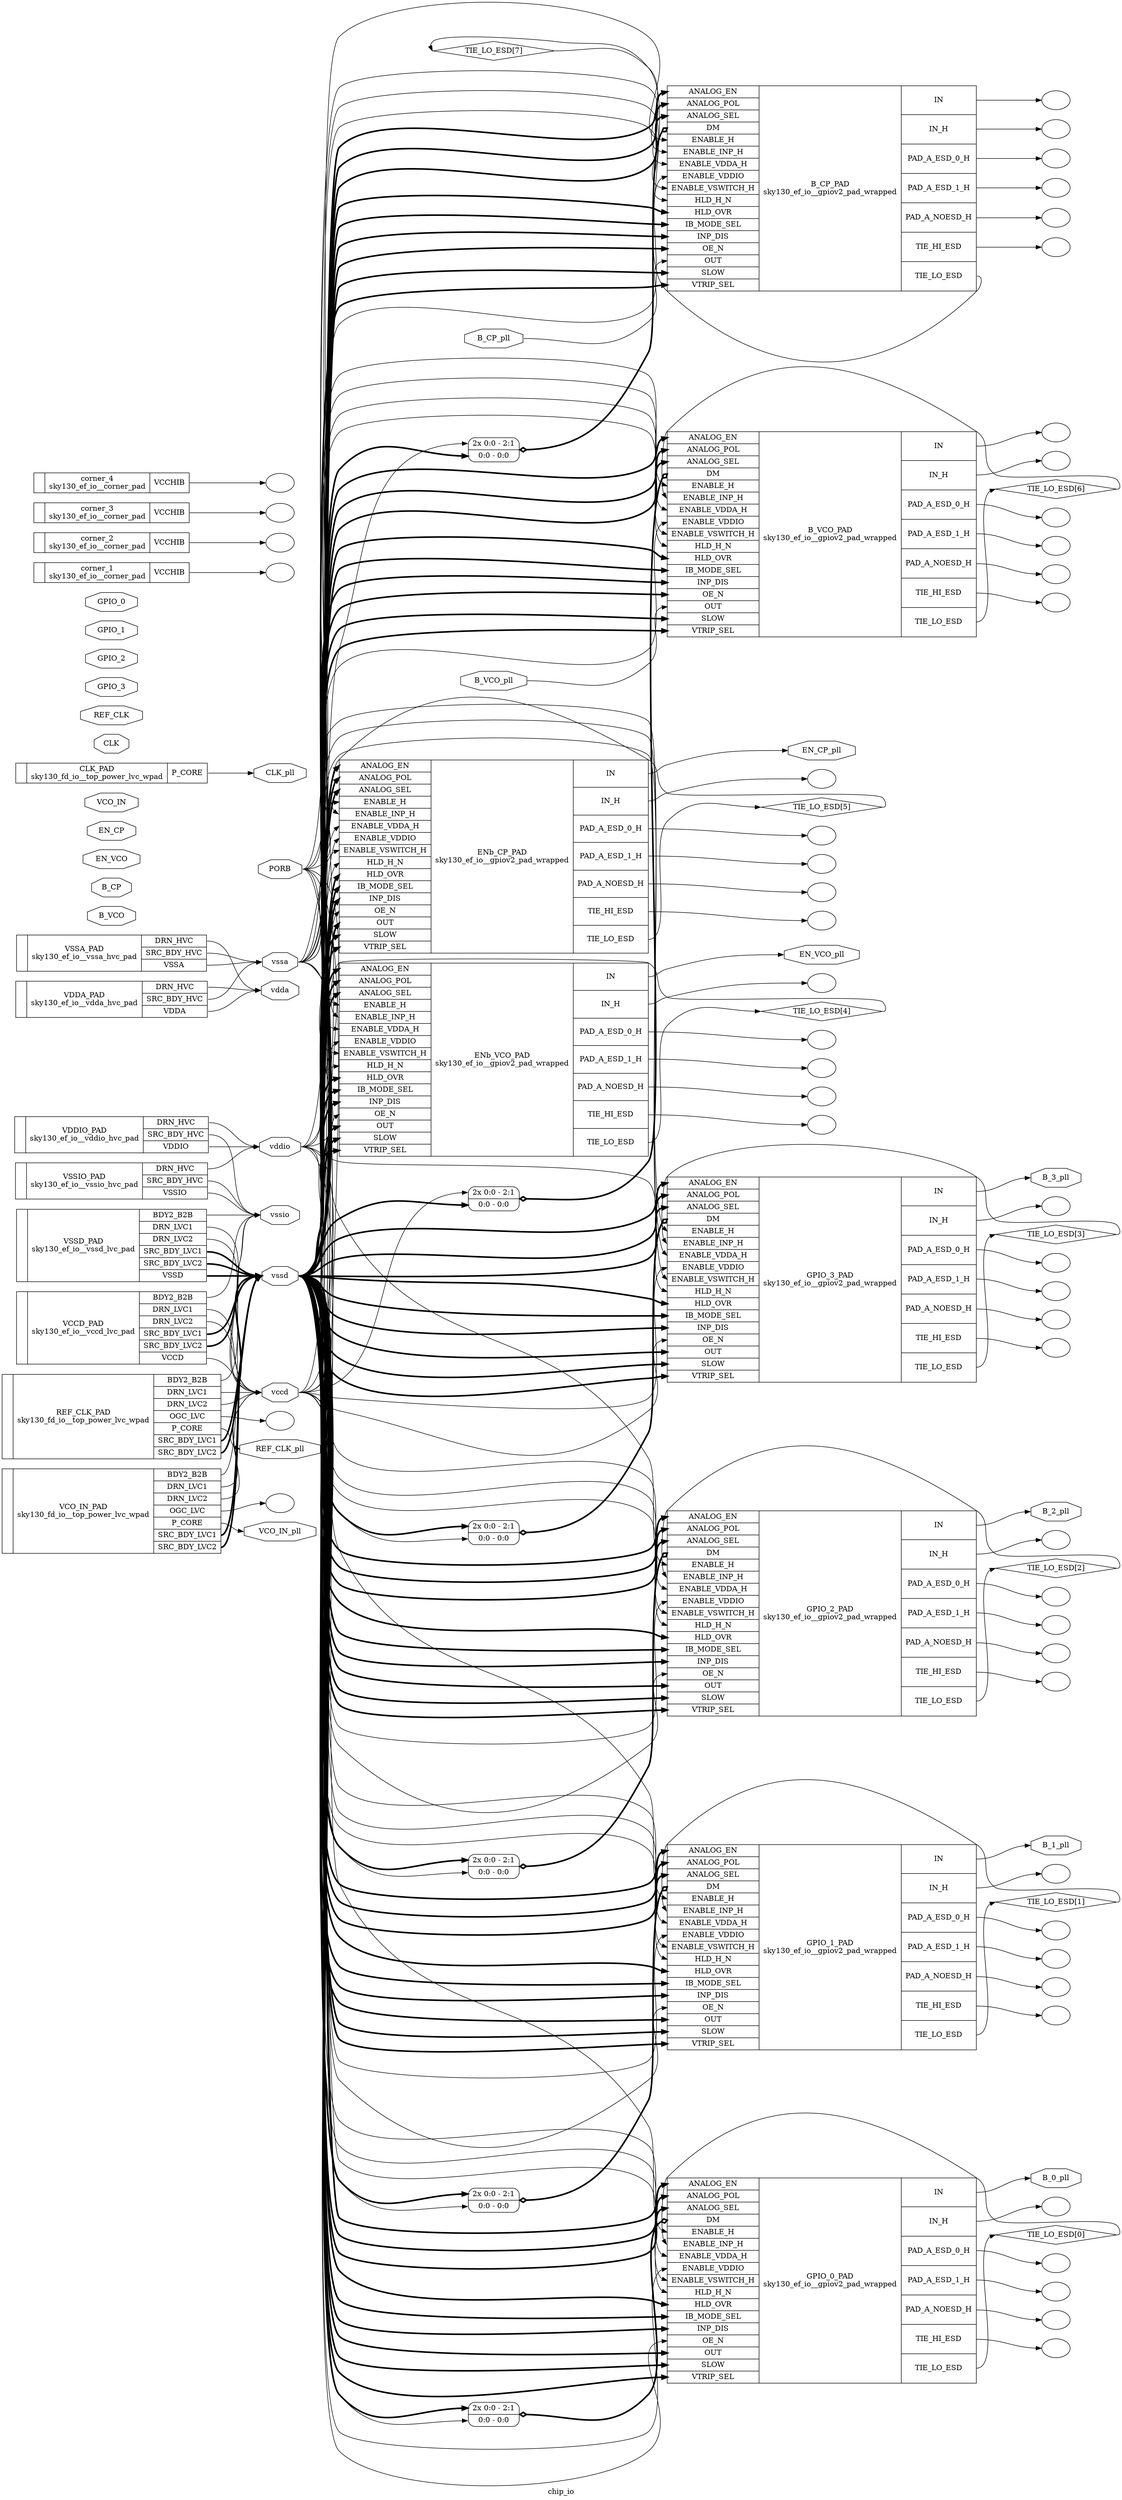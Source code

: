 digraph "chip_io" {
label="chip_io";
rankdir="LR";
remincross=true;
n1 [ shape=diamond, label="TIE_LO_ESD[7]", color="black", fontcolor="black" ];
n2 [ shape=diamond, label="TIE_LO_ESD[6]", color="black", fontcolor="black" ];
n3 [ shape=diamond, label="TIE_LO_ESD[5]", color="black", fontcolor="black" ];
n4 [ shape=diamond, label="TIE_LO_ESD[4]", color="black", fontcolor="black" ];
n5 [ shape=diamond, label="TIE_LO_ESD[3]", color="black", fontcolor="black" ];
n6 [ shape=diamond, label="TIE_LO_ESD[2]", color="black", fontcolor="black" ];
n7 [ shape=diamond, label="TIE_LO_ESD[1]", color="black", fontcolor="black" ];
n8 [ shape=diamond, label="TIE_LO_ESD[0]", color="black", fontcolor="black" ];
n9 [ shape=octagon, label="PORB", color="black", fontcolor="black" ];
n10 [ shape=octagon, label="vssa", color="black", fontcolor="black" ];
n11 [ shape=octagon, label="vdda", color="black", fontcolor="black" ];
n12 [ shape=octagon, label="vssio", color="black", fontcolor="black" ];
n13 [ shape=octagon, label="vddio", color="black", fontcolor="black" ];
n14 [ shape=octagon, label="vssd", color="black", fontcolor="black" ];
n15 [ shape=octagon, label="vccd", color="black", fontcolor="black" ];
n16 [ shape=octagon, label="B_VCO_pll", color="black", fontcolor="black" ];
n17 [ shape=octagon, label="B_VCO", color="black", fontcolor="black" ];
n18 [ shape=octagon, label="B_CP_pll", color="black", fontcolor="black" ];
n19 [ shape=octagon, label="B_CP", color="black", fontcolor="black" ];
n20 [ shape=octagon, label="EN_VCO_pll", color="black", fontcolor="black" ];
n21 [ shape=octagon, label="EN_VCO", color="black", fontcolor="black" ];
n22 [ shape=octagon, label="EN_CP_pll", color="black", fontcolor="black" ];
n23 [ shape=octagon, label="EN_CP", color="black", fontcolor="black" ];
n24 [ shape=octagon, label="VCO_IN_pll", color="black", fontcolor="black" ];
n25 [ shape=octagon, label="VCO_IN", color="black", fontcolor="black" ];
n26 [ shape=octagon, label="CLK_pll", color="black", fontcolor="black" ];
n27 [ shape=octagon, label="CLK", color="black", fontcolor="black" ];
n28 [ shape=octagon, label="REF_CLK_pll", color="black", fontcolor="black" ];
n29 [ shape=octagon, label="REF_CLK", color="black", fontcolor="black" ];
n30 [ shape=octagon, label="B_3_pll", color="black", fontcolor="black" ];
n31 [ shape=octagon, label="B_2_pll", color="black", fontcolor="black" ];
n32 [ shape=octagon, label="B_1_pll", color="black", fontcolor="black" ];
n33 [ shape=octagon, label="B_0_pll", color="black", fontcolor="black" ];
n34 [ shape=octagon, label="GPIO_3", color="black", fontcolor="black" ];
n35 [ shape=octagon, label="GPIO_2", color="black", fontcolor="black" ];
n36 [ shape=octagon, label="GPIO_1", color="black", fontcolor="black" ];
n37 [ shape=octagon, label="GPIO_0", color="black", fontcolor="black" ];
v0 [ label="" ];
c39 [ shape=record, label="{{}|corner_1\nsky130_ef_io__corner_pad|{<p38> VCCHIB}}" ];
v1 [ label="" ];
c40 [ shape=record, label="{{}|corner_2\nsky130_ef_io__corner_pad|{<p38> VCCHIB}}" ];
v2 [ label="" ];
c41 [ shape=record, label="{{}|corner_3\nsky130_ef_io__corner_pad|{<p38> VCCHIB}}" ];
v3 [ label="" ];
c42 [ shape=record, label="{{}|corner_4\nsky130_ef_io__corner_pad|{<p38> VCCHIB}}" ];
c46 [ shape=record, label="{{}|VSSA_PAD\nsky130_ef_io__vssa_hvc_pad|{<p43> DRN_HVC|<p44> SRC_BDY_HVC|<p45> VSSA}}" ];
c48 [ shape=record, label="{{}|VDDA_PAD\nsky130_ef_io__vdda_hvc_pad|{<p43> DRN_HVC|<p44> SRC_BDY_HVC|<p47> VDDA}}" ];
c50 [ shape=record, label="{{}|VSSIO_PAD\nsky130_ef_io__vssio_hvc_pad|{<p43> DRN_HVC|<p44> SRC_BDY_HVC|<p49> VSSIO}}" ];
c52 [ shape=record, label="{{}|VDDIO_PAD\nsky130_ef_io__vddio_hvc_pad|{<p43> DRN_HVC|<p44> SRC_BDY_HVC|<p51> VDDIO}}" ];
c59 [ shape=record, label="{{}|VSSD_PAD\nsky130_ef_io__vssd_lvc_pad|{<p53> BDY2_B2B|<p54> DRN_LVC1|<p55> DRN_LVC2|<p56> SRC_BDY_LVC1|<p57> SRC_BDY_LVC2|<p58> VSSD}}" ];
c61 [ shape=record, label="{{}|VCCD_PAD\nsky130_ef_io__vccd_lvc_pad|{<p53> BDY2_B2B|<p54> DRN_LVC1|<p55> DRN_LVC2|<p56> SRC_BDY_LVC1|<p57> SRC_BDY_LVC2|<p60> VCCD}}" ];
c63 [ shape=record, label="{{}|CLK_PAD\nsky130_fd_io__top_power_lvc_wpad|{<p62> P_CORE}}" ];
v4 [ label="" ];
c65 [ shape=record, label="{{}|REF_CLK_PAD\nsky130_fd_io__top_power_lvc_wpad|{<p53> BDY2_B2B|<p54> DRN_LVC1|<p55> DRN_LVC2|<p64> OGC_LVC|<p62> P_CORE|<p56> SRC_BDY_LVC1|<p57> SRC_BDY_LVC2}}" ];
v5 [ label="" ];
c66 [ shape=record, label="{{}|VCO_IN_PAD\nsky130_fd_io__top_power_lvc_wpad|{<p53> BDY2_B2B|<p54> DRN_LVC1|<p55> DRN_LVC2|<p64> OGC_LVC|<p62> P_CORE|<p56> SRC_BDY_LVC1|<p57> SRC_BDY_LVC2}}" ];
v6 [ label="" ];
v7 [ label="" ];
v9 [ label="" ];
v10 [ label="" ];
v11 [ label="" ];
v12 [ label="" ];
c91 [ shape=record, label="{{<p67> ANALOG_EN|<p68> ANALOG_POL|<p69> ANALOG_SEL|<p70> DM|<p71> ENABLE_H|<p72> ENABLE_INP_H|<p73> ENABLE_VDDA_H|<p74> ENABLE_VDDIO|<p75> ENABLE_VSWITCH_H|<p76> HLD_H_N|<p77> HLD_OVR|<p78> IB_MODE_SEL|<p79> INP_DIS|<p80> OE_N|<p81> OUT|<p82> SLOW|<p83> VTRIP_SEL}|B_CP_PAD\nsky130_ef_io__gpiov2_pad_wrapped|{<p84> IN|<p85> IN_H|<p86> PAD_A_ESD_0_H|<p87> PAD_A_ESD_1_H|<p88> PAD_A_NOESD_H|<p89> TIE_HI_ESD|<p90> TIE_LO_ESD}}" ];
x8 [ shape=record, style=rounded, label="<s2> 2x 0:0 - 2:1 |<s0> 0:0 - 0:0 " ];
x8:e -> c91:p70:w [arrowhead=odiamond, arrowtail=odiamond, dir=both, color="black", style="setlinewidth(3)", label=""];
v13 [ label="" ];
v14 [ label="" ];
v16 [ label="" ];
v17 [ label="" ];
v18 [ label="" ];
v19 [ label="" ];
c92 [ shape=record, label="{{<p67> ANALOG_EN|<p68> ANALOG_POL|<p69> ANALOG_SEL|<p70> DM|<p71> ENABLE_H|<p72> ENABLE_INP_H|<p73> ENABLE_VDDA_H|<p74> ENABLE_VDDIO|<p75> ENABLE_VSWITCH_H|<p76> HLD_H_N|<p77> HLD_OVR|<p78> IB_MODE_SEL|<p79> INP_DIS|<p80> OE_N|<p81> OUT|<p82> SLOW|<p83> VTRIP_SEL}|B_VCO_PAD\nsky130_ef_io__gpiov2_pad_wrapped|{<p84> IN|<p85> IN_H|<p86> PAD_A_ESD_0_H|<p87> PAD_A_ESD_1_H|<p88> PAD_A_NOESD_H|<p89> TIE_HI_ESD|<p90> TIE_LO_ESD}}" ];
x15 [ shape=record, style=rounded, label="<s2> 2x 0:0 - 2:1 |<s0> 0:0 - 0:0 " ];
x15:e -> c92:p70:w [arrowhead=odiamond, arrowtail=odiamond, dir=both, color="black", style="setlinewidth(3)", label=""];
v20 [ label="" ];
v21 [ label="" ];
v22 [ label="" ];
v23 [ label="" ];
v24 [ label="" ];
c93 [ shape=record, label="{{<p67> ANALOG_EN|<p68> ANALOG_POL|<p69> ANALOG_SEL|<p71> ENABLE_H|<p72> ENABLE_INP_H|<p73> ENABLE_VDDA_H|<p74> ENABLE_VDDIO|<p75> ENABLE_VSWITCH_H|<p76> HLD_H_N|<p77> HLD_OVR|<p78> IB_MODE_SEL|<p79> INP_DIS|<p80> OE_N|<p81> OUT|<p82> SLOW|<p83> VTRIP_SEL}|ENb_CP_PAD\nsky130_ef_io__gpiov2_pad_wrapped|{<p84> IN|<p85> IN_H|<p86> PAD_A_ESD_0_H|<p87> PAD_A_ESD_1_H|<p88> PAD_A_NOESD_H|<p89> TIE_HI_ESD|<p90> TIE_LO_ESD}}" ];
v25 [ label="" ];
v26 [ label="" ];
v27 [ label="" ];
v28 [ label="" ];
v29 [ label="" ];
c94 [ shape=record, label="{{<p67> ANALOG_EN|<p68> ANALOG_POL|<p69> ANALOG_SEL|<p71> ENABLE_H|<p72> ENABLE_INP_H|<p73> ENABLE_VDDA_H|<p74> ENABLE_VDDIO|<p75> ENABLE_VSWITCH_H|<p76> HLD_H_N|<p77> HLD_OVR|<p78> IB_MODE_SEL|<p79> INP_DIS|<p80> OE_N|<p81> OUT|<p82> SLOW|<p83> VTRIP_SEL}|ENb_VCO_PAD\nsky130_ef_io__gpiov2_pad_wrapped|{<p84> IN|<p85> IN_H|<p86> PAD_A_ESD_0_H|<p87> PAD_A_ESD_1_H|<p88> PAD_A_NOESD_H|<p89> TIE_HI_ESD|<p90> TIE_LO_ESD}}" ];
v30 [ label="" ];
v32 [ label="" ];
v33 [ label="" ];
v34 [ label="" ];
v35 [ label="" ];
c95 [ shape=record, label="{{<p67> ANALOG_EN|<p68> ANALOG_POL|<p69> ANALOG_SEL|<p70> DM|<p71> ENABLE_H|<p72> ENABLE_INP_H|<p73> ENABLE_VDDA_H|<p74> ENABLE_VDDIO|<p75> ENABLE_VSWITCH_H|<p76> HLD_H_N|<p77> HLD_OVR|<p78> IB_MODE_SEL|<p79> INP_DIS|<p80> OE_N|<p81> OUT|<p82> SLOW|<p83> VTRIP_SEL}|GPIO_3_PAD\nsky130_ef_io__gpiov2_pad_wrapped|{<p84> IN|<p85> IN_H|<p86> PAD_A_ESD_0_H|<p87> PAD_A_ESD_1_H|<p88> PAD_A_NOESD_H|<p89> TIE_HI_ESD|<p90> TIE_LO_ESD}}" ];
x31 [ shape=record, style=rounded, label="<s2> 2x 0:0 - 2:1 |<s0> 0:0 - 0:0 " ];
x31:e -> c95:p70:w [arrowhead=odiamond, arrowtail=odiamond, dir=both, color="black", style="setlinewidth(3)", label=""];
v36 [ label="" ];
v38 [ label="" ];
v39 [ label="" ];
v40 [ label="" ];
v41 [ label="" ];
c96 [ shape=record, label="{{<p67> ANALOG_EN|<p68> ANALOG_POL|<p69> ANALOG_SEL|<p70> DM|<p71> ENABLE_H|<p72> ENABLE_INP_H|<p73> ENABLE_VDDA_H|<p74> ENABLE_VDDIO|<p75> ENABLE_VSWITCH_H|<p76> HLD_H_N|<p77> HLD_OVR|<p78> IB_MODE_SEL|<p79> INP_DIS|<p80> OE_N|<p81> OUT|<p82> SLOW|<p83> VTRIP_SEL}|GPIO_2_PAD\nsky130_ef_io__gpiov2_pad_wrapped|{<p84> IN|<p85> IN_H|<p86> PAD_A_ESD_0_H|<p87> PAD_A_ESD_1_H|<p88> PAD_A_NOESD_H|<p89> TIE_HI_ESD|<p90> TIE_LO_ESD}}" ];
x37 [ shape=record, style=rounded, label="<s2> 2x 0:0 - 2:1 |<s0> 0:0 - 0:0 " ];
x37:e -> c96:p70:w [arrowhead=odiamond, arrowtail=odiamond, dir=both, color="black", style="setlinewidth(3)", label=""];
v42 [ label="" ];
v44 [ label="" ];
v45 [ label="" ];
v46 [ label="" ];
v47 [ label="" ];
c97 [ shape=record, label="{{<p67> ANALOG_EN|<p68> ANALOG_POL|<p69> ANALOG_SEL|<p70> DM|<p71> ENABLE_H|<p72> ENABLE_INP_H|<p73> ENABLE_VDDA_H|<p74> ENABLE_VDDIO|<p75> ENABLE_VSWITCH_H|<p76> HLD_H_N|<p77> HLD_OVR|<p78> IB_MODE_SEL|<p79> INP_DIS|<p80> OE_N|<p81> OUT|<p82> SLOW|<p83> VTRIP_SEL}|GPIO_1_PAD\nsky130_ef_io__gpiov2_pad_wrapped|{<p84> IN|<p85> IN_H|<p86> PAD_A_ESD_0_H|<p87> PAD_A_ESD_1_H|<p88> PAD_A_NOESD_H|<p89> TIE_HI_ESD|<p90> TIE_LO_ESD}}" ];
x43 [ shape=record, style=rounded, label="<s2> 2x 0:0 - 2:1 |<s0> 0:0 - 0:0 " ];
x43:e -> c97:p70:w [arrowhead=odiamond, arrowtail=odiamond, dir=both, color="black", style="setlinewidth(3)", label=""];
v48 [ label="" ];
v50 [ label="" ];
v51 [ label="" ];
v52 [ label="" ];
v53 [ label="" ];
c98 [ shape=record, label="{{<p67> ANALOG_EN|<p68> ANALOG_POL|<p69> ANALOG_SEL|<p70> DM|<p71> ENABLE_H|<p72> ENABLE_INP_H|<p73> ENABLE_VDDA_H|<p74> ENABLE_VDDIO|<p75> ENABLE_VSWITCH_H|<p76> HLD_H_N|<p77> HLD_OVR|<p78> IB_MODE_SEL|<p79> INP_DIS|<p80> OE_N|<p81> OUT|<p82> SLOW|<p83> VTRIP_SEL}|GPIO_0_PAD\nsky130_ef_io__gpiov2_pad_wrapped|{<p84> IN|<p85> IN_H|<p86> PAD_A_ESD_0_H|<p87> PAD_A_ESD_1_H|<p88> PAD_A_NOESD_H|<p89> TIE_HI_ESD|<p90> TIE_LO_ESD}}" ];
x49 [ shape=record, style=rounded, label="<s2> 2x 0:0 - 2:1 |<s0> 0:0 - 0:0 " ];
x49:e -> c98:p70:w [arrowhead=odiamond, arrowtail=odiamond, dir=both, color="black", style="setlinewidth(3)", label=""];
c91:p90:e -> n1:w [color="black", label=""];
n1:e -> c91:p72:w [color="black", label=""];
c46:p44:e -> n10:w [color="black", label=""];
c46:p45:e -> n10:w [color="black", label=""];
c48:p44:e -> n10:w [color="black", label=""];
n10:e -> c91:p73:w [color="black", label=""];
n10:e -> c91:p75:w [color="black", label=""];
n10:e -> c92:p73:w [color="black", label=""];
n10:e -> c92:p75:w [color="black", label=""];
n10:e -> c93:p73:w [color="black", label=""];
n10:e -> c93:p75:w [color="black", label=""];
n10:e -> c94:p73:w [color="black", label=""];
n10:e -> c94:p75:w [color="black", label=""];
n10:e -> c95:p73:w [color="black", label=""];
n10:e -> c95:p75:w [color="black", label=""];
n10:e -> c96:p73:w [color="black", label=""];
n10:e -> c96:p75:w [color="black", label=""];
n10:e -> c97:p73:w [color="black", label=""];
n10:e -> c97:p75:w [color="black", label=""];
n10:e -> c98:p73:w [color="black", label=""];
n10:e -> c98:p75:w [color="black", label=""];
c46:p43:e -> n11:w [color="black", label=""];
c48:p43:e -> n11:w [color="black", label=""];
c48:p47:e -> n11:w [color="black", label=""];
c50:p44:e -> n12:w [color="black", label=""];
c50:p49:e -> n12:w [color="black", label=""];
c52:p44:e -> n12:w [color="black", label=""];
c59:p53:e -> n12:w [color="black", label=""];
c61:p53:e -> n12:w [color="black", label=""];
c65:p53:e -> n12:w [color="black", label=""];
c66:p53:e -> n12:w [color="black", label=""];
c50:p43:e -> n13:w [color="black", label=""];
c52:p43:e -> n13:w [color="black", label=""];
c52:p51:e -> n13:w [color="black", label=""];
n13:e -> c91:p76:w [color="black", label=""];
n13:e -> c92:p76:w [color="black", label=""];
n13:e -> c93:p76:w [color="black", label=""];
n13:e -> c94:p76:w [color="black", label=""];
n13:e -> c95:p76:w [color="black", label=""];
n13:e -> c96:p76:w [color="black", label=""];
n13:e -> c97:p76:w [color="black", label=""];
n13:e -> c98:p76:w [color="black", label=""];
c59:p56:e -> n14:w [color="black", style="setlinewidth(3)", label=""];
c59:p57:e -> n14:w [color="black", style="setlinewidth(3)", label=""];
c59:p58:e -> n14:w [color="black", style="setlinewidth(3)", label=""];
c61:p56:e -> n14:w [color="black", style="setlinewidth(3)", label=""];
c61:p57:e -> n14:w [color="black", style="setlinewidth(3)", label=""];
c65:p56:e -> n14:w [color="black", style="setlinewidth(3)", label=""];
c65:p57:e -> n14:w [color="black", style="setlinewidth(3)", label=""];
c66:p56:e -> n14:w [color="black", style="setlinewidth(3)", label=""];
c66:p57:e -> n14:w [color="black", style="setlinewidth(3)", label=""];
n14:e -> c91:p67:w [color="black", style="setlinewidth(3)", label=""];
n14:e -> c91:p68:w [color="black", style="setlinewidth(3)", label=""];
n14:e -> c91:p69:w [color="black", style="setlinewidth(3)", label=""];
n14:e -> c91:p77:w [color="black", style="setlinewidth(3)", label=""];
n14:e -> c91:p78:w [color="black", style="setlinewidth(3)", label=""];
n14:e -> c91:p79:w [color="black", style="setlinewidth(3)", label=""];
n14:e -> c91:p80:w [color="black", style="setlinewidth(3)", label=""];
n14:e -> c91:p82:w [color="black", style="setlinewidth(3)", label=""];
n14:e -> c91:p83:w [color="black", style="setlinewidth(3)", label=""];
n14:e -> c92:p67:w [color="black", style="setlinewidth(3)", label=""];
n14:e -> c92:p68:w [color="black", style="setlinewidth(3)", label=""];
n14:e -> c92:p69:w [color="black", style="setlinewidth(3)", label=""];
n14:e -> c92:p77:w [color="black", style="setlinewidth(3)", label=""];
n14:e -> c92:p78:w [color="black", style="setlinewidth(3)", label=""];
n14:e -> c92:p79:w [color="black", style="setlinewidth(3)", label=""];
n14:e -> c92:p80:w [color="black", style="setlinewidth(3)", label=""];
n14:e -> c92:p82:w [color="black", style="setlinewidth(3)", label=""];
n14:e -> c92:p83:w [color="black", style="setlinewidth(3)", label=""];
n14:e -> c93:p67:w [color="black", style="setlinewidth(3)", label=""];
n14:e -> c93:p68:w [color="black", style="setlinewidth(3)", label=""];
n14:e -> c93:p69:w [color="black", style="setlinewidth(3)", label=""];
n14:e -> c93:p77:w [color="black", style="setlinewidth(3)", label=""];
n14:e -> c93:p78:w [color="black", style="setlinewidth(3)", label=""];
n14:e -> c93:p79:w [color="black", style="setlinewidth(3)", label=""];
n14:e -> c93:p81:w [color="black", style="setlinewidth(3)", label=""];
n14:e -> c93:p82:w [color="black", style="setlinewidth(3)", label=""];
n14:e -> c93:p83:w [color="black", style="setlinewidth(3)", label=""];
n14:e -> c94:p67:w [color="black", style="setlinewidth(3)", label=""];
n14:e -> c94:p68:w [color="black", style="setlinewidth(3)", label=""];
n14:e -> c94:p69:w [color="black", style="setlinewidth(3)", label=""];
n14:e -> c94:p77:w [color="black", style="setlinewidth(3)", label=""];
n14:e -> c94:p78:w [color="black", style="setlinewidth(3)", label=""];
n14:e -> c94:p79:w [color="black", style="setlinewidth(3)", label=""];
n14:e -> c94:p81:w [color="black", style="setlinewidth(3)", label=""];
n14:e -> c94:p82:w [color="black", style="setlinewidth(3)", label=""];
n14:e -> c94:p83:w [color="black", style="setlinewidth(3)", label=""];
n14:e -> c95:p67:w [color="black", style="setlinewidth(3)", label=""];
n14:e -> c95:p68:w [color="black", style="setlinewidth(3)", label=""];
n14:e -> c95:p69:w [color="black", style="setlinewidth(3)", label=""];
n14:e -> c95:p77:w [color="black", style="setlinewidth(3)", label=""];
n14:e -> c95:p78:w [color="black", style="setlinewidth(3)", label=""];
n14:e -> c95:p79:w [color="black", style="setlinewidth(3)", label=""];
n14:e -> c95:p81:w [color="black", style="setlinewidth(3)", label=""];
n14:e -> c95:p82:w [color="black", style="setlinewidth(3)", label=""];
n14:e -> c95:p83:w [color="black", style="setlinewidth(3)", label=""];
n14:e -> c96:p67:w [color="black", style="setlinewidth(3)", label=""];
n14:e -> c96:p68:w [color="black", style="setlinewidth(3)", label=""];
n14:e -> c96:p69:w [color="black", style="setlinewidth(3)", label=""];
n14:e -> c96:p77:w [color="black", style="setlinewidth(3)", label=""];
n14:e -> c96:p78:w [color="black", style="setlinewidth(3)", label=""];
n14:e -> c96:p79:w [color="black", style="setlinewidth(3)", label=""];
n14:e -> c96:p81:w [color="black", style="setlinewidth(3)", label=""];
n14:e -> c96:p82:w [color="black", style="setlinewidth(3)", label=""];
n14:e -> c96:p83:w [color="black", style="setlinewidth(3)", label=""];
n14:e -> c97:p67:w [color="black", style="setlinewidth(3)", label=""];
n14:e -> c97:p68:w [color="black", style="setlinewidth(3)", label=""];
n14:e -> c97:p69:w [color="black", style="setlinewidth(3)", label=""];
n14:e -> c97:p77:w [color="black", style="setlinewidth(3)", label=""];
n14:e -> c97:p78:w [color="black", style="setlinewidth(3)", label=""];
n14:e -> c97:p79:w [color="black", style="setlinewidth(3)", label=""];
n14:e -> c97:p81:w [color="black", style="setlinewidth(3)", label=""];
n14:e -> c97:p82:w [color="black", style="setlinewidth(3)", label=""];
n14:e -> c97:p83:w [color="black", style="setlinewidth(3)", label=""];
n14:e -> c98:p67:w [color="black", style="setlinewidth(3)", label=""];
n14:e -> c98:p68:w [color="black", style="setlinewidth(3)", label=""];
n14:e -> c98:p69:w [color="black", style="setlinewidth(3)", label=""];
n14:e -> c98:p77:w [color="black", style="setlinewidth(3)", label=""];
n14:e -> c98:p78:w [color="black", style="setlinewidth(3)", label=""];
n14:e -> c98:p79:w [color="black", style="setlinewidth(3)", label=""];
n14:e -> c98:p81:w [color="black", style="setlinewidth(3)", label=""];
n14:e -> c98:p82:w [color="black", style="setlinewidth(3)", label=""];
n14:e -> c98:p83:w [color="black", style="setlinewidth(3)", label=""];
n14:e -> x15:s0:w [color="black", style="setlinewidth(3)", label=""];
n14:e -> x31:s2:w [color="black", style="setlinewidth(3)", label=""];
n14:e -> x37:s2:w [color="black", style="setlinewidth(3)", label=""];
n14:e -> x43:s2:w [color="black", style="setlinewidth(3)", label=""];
n14:e -> x49:s2:w [color="black", style="setlinewidth(3)", label=""];
n14:e -> x8:s0:w [color="black", style="setlinewidth(3)", label=""];
c59:p54:e -> n15:w [color="black", label=""];
c59:p55:e -> n15:w [color="black", label=""];
c61:p54:e -> n15:w [color="black", label=""];
c61:p55:e -> n15:w [color="black", label=""];
c61:p60:e -> n15:w [color="black", label=""];
c65:p54:e -> n15:w [color="black", label=""];
c65:p55:e -> n15:w [color="black", label=""];
c66:p54:e -> n15:w [color="black", label=""];
c66:p55:e -> n15:w [color="black", label=""];
n15:e -> c91:p74:w [color="black", label=""];
n15:e -> c92:p74:w [color="black", label=""];
n15:e -> c93:p74:w [color="black", label=""];
n15:e -> c93:p80:w [color="black", label=""];
n15:e -> c94:p74:w [color="black", label=""];
n15:e -> c94:p80:w [color="black", label=""];
n15:e -> c95:p74:w [color="black", label=""];
n15:e -> c95:p80:w [color="black", label=""];
n15:e -> c96:p74:w [color="black", label=""];
n15:e -> c96:p80:w [color="black", label=""];
n15:e -> c97:p74:w [color="black", label=""];
n15:e -> c97:p80:w [color="black", label=""];
n15:e -> c98:p74:w [color="black", label=""];
n15:e -> c98:p80:w [color="black", label=""];
n15:e -> x15:s2:w [color="black", label=""];
n15:e -> x31:s0:w [color="black", label=""];
n15:e -> x37:s0:w [color="black", label=""];
n15:e -> x43:s0:w [color="black", label=""];
n15:e -> x49:s0:w [color="black", label=""];
n15:e -> x8:s2:w [color="black", label=""];
n16:e -> c92:p81:w [color="black", label=""];
n18:e -> c91:p81:w [color="black", label=""];
c92:p90:e -> n2:w [color="black", label=""];
n2:e -> c92:p72:w [color="black", label=""];
c94:p84:e -> n20:w [color="black", label=""];
c93:p84:e -> n22:w [color="black", label=""];
c66:p62:e -> n24:w [color="black", label=""];
c63:p62:e -> n26:w [color="black", label=""];
c65:p62:e -> n28:w [color="black", label=""];
c93:p90:e -> n3:w [color="black", label=""];
n3:e -> c93:p72:w [color="black", label=""];
c95:p84:e -> n30:w [color="black", label=""];
c96:p84:e -> n31:w [color="black", label=""];
c97:p84:e -> n32:w [color="black", label=""];
c98:p84:e -> n33:w [color="black", label=""];
c94:p90:e -> n4:w [color="black", label=""];
n4:e -> c94:p72:w [color="black", label=""];
c95:p90:e -> n5:w [color="black", label=""];
n5:e -> c95:p72:w [color="black", label=""];
c96:p90:e -> n6:w [color="black", label=""];
n6:e -> c96:p72:w [color="black", label=""];
c97:p90:e -> n7:w [color="black", label=""];
n7:e -> c97:p72:w [color="black", label=""];
c98:p90:e -> n8:w [color="black", label=""];
n8:e -> c98:p72:w [color="black", label=""];
n9:e -> c91:p71:w [color="black", label=""];
n9:e -> c92:p71:w [color="black", label=""];
n9:e -> c93:p71:w [color="black", label=""];
n9:e -> c94:p71:w [color="black", label=""];
n9:e -> c95:p71:w [color="black", label=""];
n9:e -> c96:p71:w [color="black", label=""];
n9:e -> c97:p71:w [color="black", label=""];
n9:e -> c98:p71:w [color="black", label=""];
c39:p38:e -> v0:w [color="black", label=""];
c40:p38:e -> v1:w [color="black", label=""];
c91:p86:e -> v10:w [color="black", label=""];
c91:p88:e -> v11:w [color="black", label=""];
c91:p85:e -> v12:w [color="black", label=""];
c92:p89:e -> v13:w [color="black", label=""];
c92:p84:e -> v14:w [color="black", label=""];
c92:p87:e -> v16:w [color="black", label=""];
c92:p86:e -> v17:w [color="black", label=""];
c92:p88:e -> v18:w [color="black", label=""];
c92:p85:e -> v19:w [color="black", label=""];
c41:p38:e -> v2:w [color="black", label=""];
c93:p89:e -> v20:w [color="black", label=""];
c93:p87:e -> v21:w [color="black", label=""];
c93:p86:e -> v22:w [color="black", label=""];
c93:p88:e -> v23:w [color="black", label=""];
c93:p85:e -> v24:w [color="black", label=""];
c94:p89:e -> v25:w [color="black", label=""];
c94:p87:e -> v26:w [color="black", label=""];
c94:p86:e -> v27:w [color="black", label=""];
c94:p88:e -> v28:w [color="black", label=""];
c94:p85:e -> v29:w [color="black", label=""];
c42:p38:e -> v3:w [color="black", label=""];
c95:p89:e -> v30:w [color="black", label=""];
c95:p87:e -> v32:w [color="black", label=""];
c95:p86:e -> v33:w [color="black", label=""];
c95:p88:e -> v34:w [color="black", label=""];
c95:p85:e -> v35:w [color="black", label=""];
c96:p89:e -> v36:w [color="black", label=""];
c96:p87:e -> v38:w [color="black", label=""];
c96:p86:e -> v39:w [color="black", label=""];
c65:p64:e -> v4:w [color="black", label=""];
c96:p88:e -> v40:w [color="black", label=""];
c96:p85:e -> v41:w [color="black", label=""];
c97:p89:e -> v42:w [color="black", label=""];
c97:p87:e -> v44:w [color="black", label=""];
c97:p86:e -> v45:w [color="black", label=""];
c97:p88:e -> v46:w [color="black", label=""];
c97:p85:e -> v47:w [color="black", label=""];
c98:p89:e -> v48:w [color="black", label=""];
c66:p64:e -> v5:w [color="black", label=""];
c98:p87:e -> v50:w [color="black", label=""];
c98:p86:e -> v51:w [color="black", label=""];
c98:p88:e -> v52:w [color="black", label=""];
c98:p85:e -> v53:w [color="black", label=""];
c91:p89:e -> v6:w [color="black", label=""];
c91:p84:e -> v7:w [color="black", label=""];
c91:p87:e -> v9:w [color="black", label=""];
}
